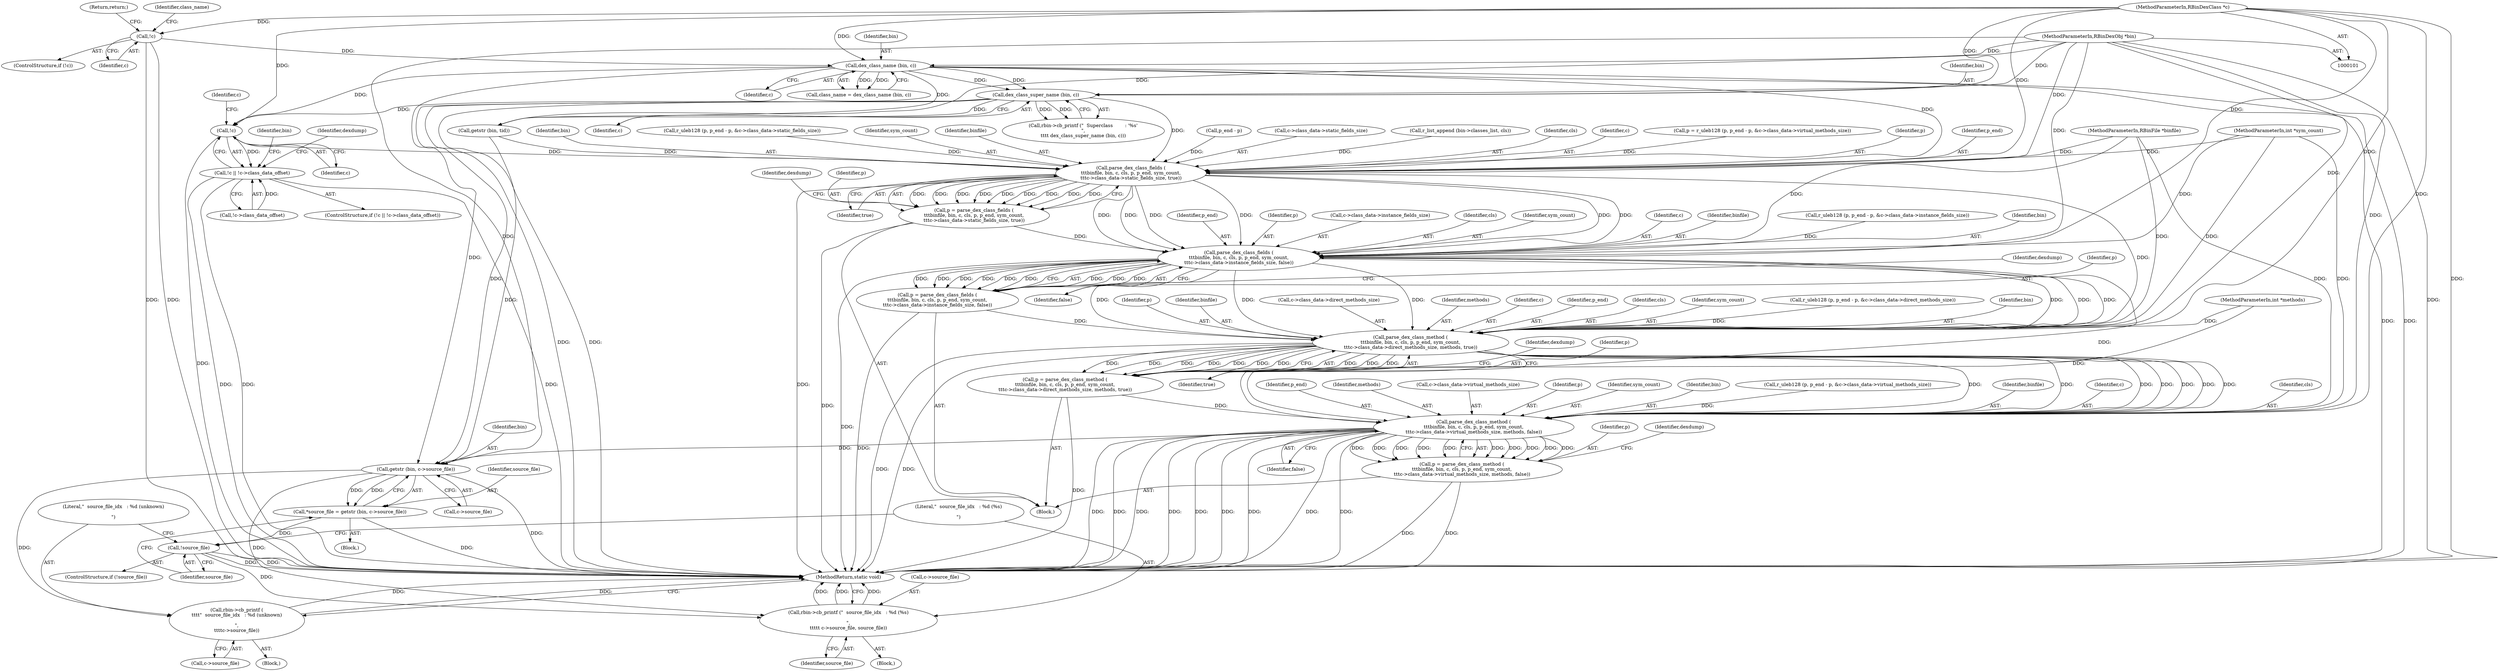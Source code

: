 digraph "0_radare2_1ea23bd6040441a21fbcfba69dce9a01af03f989@pointer" {
"1000355" [label="(Call,!c)"];
"1000233" [label="(Call,dex_class_super_name (bin, c))"];
"1000126" [label="(Call,dex_class_name (bin, c))"];
"1000103" [label="(MethodParameterIn,RBinDexObj *bin)"];
"1000120" [label="(Call,!c)"];
"1000104" [label="(MethodParameterIn,RBinDexClass *c)"];
"1000354" [label="(Call,!c || !c->class_data_offset)"];
"1000490" [label="(Call,parse_dex_class_fields (\n\t\t\tbinfile, bin, c, cls, p, p_end, sym_count,\n\t\t\tc->class_data->static_fields_size, true))"];
"1000488" [label="(Call,p = parse_dex_class_fields (\n\t\t\tbinfile, bin, c, cls, p, p_end, sym_count,\n\t\t\tc->class_data->static_fields_size, true))"];
"1000511" [label="(Call,parse_dex_class_fields (\n\t\t\tbinfile, bin, c, cls, p, p_end, sym_count,\n\t\t\tc->class_data->instance_fields_size, false))"];
"1000509" [label="(Call,p = parse_dex_class_fields (\n\t\t\tbinfile, bin, c, cls, p, p_end, sym_count,\n\t\t\tc->class_data->instance_fields_size, false))"];
"1000532" [label="(Call,parse_dex_class_method (\n\t\t\tbinfile, bin, c, cls, p, p_end, sym_count,\n\t\t\tc->class_data->direct_methods_size, methods, true))"];
"1000530" [label="(Call,p = parse_dex_class_method (\n\t\t\tbinfile, bin, c, cls, p, p_end, sym_count,\n\t\t\tc->class_data->direct_methods_size, methods, true))"];
"1000554" [label="(Call,parse_dex_class_method (\n\t\t\tbinfile, bin, c, cls, p, p_end, sym_count,\n\t\t\tc->class_data->virtual_methods_size, methods, false))"];
"1000552" [label="(Call,p = parse_dex_class_method (\n\t\t\tbinfile, bin, c, cls, p, p_end, sym_count,\n\t\t\tc->class_data->virtual_methods_size, methods, false))"];
"1000575" [label="(Call,getstr (bin, c->source_file))"];
"1000573" [label="(Call,*source_file = getstr (bin, c->source_file))"];
"1000581" [label="(Call,!source_file)"];
"1000591" [label="(Call,rbin->cb_printf (\"  source_file_idx   : %d (%s)\n\n\",\n\t\t\t\t\t c->source_file, source_file))"];
"1000584" [label="(Call,rbin->cb_printf (\n\t\t\t\t\"  source_file_idx   : %d (unknown)\n\n\",\n\t\t\t\tc->source_file))"];
"1000509" [label="(Call,p = parse_dex_class_fields (\n\t\t\tbinfile, bin, c, cls, p, p_end, sym_count,\n\t\t\tc->class_data->instance_fields_size, false))"];
"1000128" [label="(Identifier,c)"];
"1000530" [label="(Call,p = parse_dex_class_method (\n\t\t\tbinfile, bin, c, cls, p, p_end, sym_count,\n\t\t\tc->class_data->direct_methods_size, methods, true))"];
"1000498" [label="(Call,c->class_data->static_fields_size)"];
"1000505" [label="(Identifier,dexdump)"];
"1000210" [label="(Call,r_list_append (bin->classes_list, cls))"];
"1000494" [label="(Identifier,cls)"];
"1000548" [label="(Identifier,dexdump)"];
"1000591" [label="(Call,rbin->cb_printf (\"  source_file_idx   : %d (%s)\n\n\",\n\t\t\t\t\t c->source_file, source_file))"];
"1000124" [label="(Call,class_name = dex_class_name (bin, c))"];
"1000511" [label="(Call,parse_dex_class_fields (\n\t\t\tbinfile, bin, c, cls, p, p_end, sym_count,\n\t\t\tc->class_data->instance_fields_size, false))"];
"1000573" [label="(Call,*source_file = getstr (bin, c->source_file))"];
"1000592" [label="(Literal,\"  source_file_idx   : %d (%s)\n\n\")"];
"1000470" [label="(Call,p = r_uleb128 (p, p_end - p, &c->class_data->virtual_methods_size))"];
"1000514" [label="(Identifier,c)"];
"1000233" [label="(Call,dex_class_super_name (bin, c))"];
"1000537" [label="(Identifier,p)"];
"1000533" [label="(Identifier,binfile)"];
"1000585" [label="(Literal,\"  source_file_idx   : %d (unknown)\n\n\")"];
"1000571" [label="(Block,)"];
"1000510" [label="(Identifier,p)"];
"1000234" [label="(Identifier,bin)"];
"1000356" [label="(Identifier,c)"];
"1000581" [label="(Call,!source_file)"];
"1000123" [label="(Return,return;)"];
"1000568" [label="(Identifier,false)"];
"1000512" [label="(Identifier,binfile)"];
"1000126" [label="(Call,dex_class_name (bin, c))"];
"1000503" [label="(Identifier,true)"];
"1000597" [label="(MethodReturn,static void)"];
"1000495" [label="(Identifier,p)"];
"1000593" [label="(Call,c->source_file)"];
"1000446" [label="(Call,r_uleb128 (p, p_end - p, &c->class_data->instance_fields_size))"];
"1000513" [label="(Identifier,bin)"];
"1000496" [label="(Identifier,p_end)"];
"1000120" [label="(Call,!c)"];
"1000596" [label="(Identifier,source_file)"];
"1000546" [label="(Identifier,true)"];
"1000119" [label="(ControlStructure,if (!c))"];
"1000575" [label="(Call,getstr (bin, c->source_file))"];
"1000492" [label="(Identifier,bin)"];
"1000488" [label="(Call,p = parse_dex_class_fields (\n\t\t\tbinfile, bin, c, cls, p, p_end, sym_count,\n\t\t\tc->class_data->static_fields_size, true))"];
"1000557" [label="(Identifier,c)"];
"1000489" [label="(Identifier,p)"];
"1000433" [label="(Call,r_uleb128 (p, p_end - p, &c->class_data->static_fields_size))"];
"1000102" [label="(MethodParameterIn,RBinFile *binfile)"];
"1000231" [label="(Call,rbin->cb_printf (\"  Superclass        : '%s'\n\",\n\t\t\t\t dex_class_super_name (bin, c)))"];
"1000558" [label="(Identifier,cls)"];
"1000497" [label="(Identifier,sym_count)"];
"1000490" [label="(Call,parse_dex_class_fields (\n\t\t\tbinfile, bin, c, cls, p, p_end, sym_count,\n\t\t\tc->class_data->static_fields_size, true))"];
"1000586" [label="(Call,c->source_file)"];
"1000491" [label="(Identifier,binfile)"];
"1000540" [label="(Call,c->class_data->direct_methods_size)"];
"1000531" [label="(Identifier,p)"];
"1000517" [label="(Identifier,p_end)"];
"1000545" [label="(Identifier,methods)"];
"1000553" [label="(Identifier,p)"];
"1000104" [label="(MethodParameterIn,RBinDexClass *c)"];
"1000535" [label="(Identifier,c)"];
"1000574" [label="(Identifier,source_file)"];
"1000359" [label="(Identifier,c)"];
"1000474" [label="(Call,p_end - p)"];
"1000538" [label="(Identifier,p_end)"];
"1000536" [label="(Identifier,cls)"];
"1000354" [label="(Call,!c || !c->class_data_offset)"];
"1000554" [label="(Call,parse_dex_class_method (\n\t\t\tbinfile, bin, c, cls, p, p_end, sym_count,\n\t\t\tc->class_data->virtual_methods_size, methods, false))"];
"1000107" [label="(MethodParameterIn,int *sym_count)"];
"1000539" [label="(Identifier,sym_count)"];
"1000560" [label="(Identifier,p_end)"];
"1000127" [label="(Identifier,bin)"];
"1000567" [label="(Identifier,methods)"];
"1000532" [label="(Call,parse_dex_class_method (\n\t\t\tbinfile, bin, c, cls, p, p_end, sym_count,\n\t\t\tc->class_data->direct_methods_size, methods, true))"];
"1000103" [label="(MethodParameterIn,RBinDexObj *bin)"];
"1000106" [label="(MethodParameterIn,int *methods)"];
"1000368" [label="(Block,)"];
"1000516" [label="(Identifier,p)"];
"1000524" [label="(Identifier,false)"];
"1000121" [label="(Identifier,c)"];
"1000519" [label="(Call,c->class_data->instance_fields_size)"];
"1000515" [label="(Identifier,cls)"];
"1000582" [label="(Identifier,source_file)"];
"1000562" [label="(Call,c->class_data->virtual_methods_size)"];
"1000559" [label="(Identifier,p)"];
"1000355" [label="(Call,!c)"];
"1000374" [label="(Identifier,bin)"];
"1000526" [label="(Identifier,dexdump)"];
"1000570" [label="(Identifier,dexdump)"];
"1000552" [label="(Call,p = parse_dex_class_method (\n\t\t\tbinfile, bin, c, cls, p, p_end, sym_count,\n\t\t\tc->class_data->virtual_methods_size, methods, false))"];
"1000577" [label="(Call,c->source_file)"];
"1000576" [label="(Identifier,bin)"];
"1000584" [label="(Call,rbin->cb_printf (\n\t\t\t\t\"  source_file_idx   : %d (unknown)\n\n\",\n\t\t\t\tc->source_file))"];
"1000518" [label="(Identifier,sym_count)"];
"1000353" [label="(ControlStructure,if (!c || !c->class_data_offset))"];
"1000561" [label="(Identifier,sym_count)"];
"1000556" [label="(Identifier,bin)"];
"1000472" [label="(Call,r_uleb128 (p, p_end - p, &c->class_data->virtual_methods_size))"];
"1000125" [label="(Identifier,class_name)"];
"1000235" [label="(Identifier,c)"];
"1000580" [label="(ControlStructure,if (!source_file))"];
"1000350" [label="(Call,getstr (bin, tid))"];
"1000493" [label="(Identifier,c)"];
"1000357" [label="(Call,!c->class_data_offset)"];
"1000459" [label="(Call,r_uleb128 (p, p_end - p, &c->class_data->direct_methods_size))"];
"1000363" [label="(Identifier,dexdump)"];
"1000534" [label="(Identifier,bin)"];
"1000583" [label="(Block,)"];
"1000590" [label="(Block,)"];
"1000555" [label="(Identifier,binfile)"];
"1000355" -> "1000354"  [label="AST: "];
"1000355" -> "1000356"  [label="CFG: "];
"1000356" -> "1000355"  [label="AST: "];
"1000359" -> "1000355"  [label="CFG: "];
"1000354" -> "1000355"  [label="CFG: "];
"1000355" -> "1000597"  [label="DDG: "];
"1000355" -> "1000354"  [label="DDG: "];
"1000233" -> "1000355"  [label="DDG: "];
"1000126" -> "1000355"  [label="DDG: "];
"1000104" -> "1000355"  [label="DDG: "];
"1000355" -> "1000490"  [label="DDG: "];
"1000233" -> "1000231"  [label="AST: "];
"1000233" -> "1000235"  [label="CFG: "];
"1000234" -> "1000233"  [label="AST: "];
"1000235" -> "1000233"  [label="AST: "];
"1000231" -> "1000233"  [label="CFG: "];
"1000233" -> "1000597"  [label="DDG: "];
"1000233" -> "1000597"  [label="DDG: "];
"1000233" -> "1000231"  [label="DDG: "];
"1000233" -> "1000231"  [label="DDG: "];
"1000126" -> "1000233"  [label="DDG: "];
"1000126" -> "1000233"  [label="DDG: "];
"1000103" -> "1000233"  [label="DDG: "];
"1000104" -> "1000233"  [label="DDG: "];
"1000233" -> "1000350"  [label="DDG: "];
"1000233" -> "1000490"  [label="DDG: "];
"1000233" -> "1000575"  [label="DDG: "];
"1000126" -> "1000124"  [label="AST: "];
"1000126" -> "1000128"  [label="CFG: "];
"1000127" -> "1000126"  [label="AST: "];
"1000128" -> "1000126"  [label="AST: "];
"1000124" -> "1000126"  [label="CFG: "];
"1000126" -> "1000597"  [label="DDG: "];
"1000126" -> "1000597"  [label="DDG: "];
"1000126" -> "1000124"  [label="DDG: "];
"1000126" -> "1000124"  [label="DDG: "];
"1000103" -> "1000126"  [label="DDG: "];
"1000120" -> "1000126"  [label="DDG: "];
"1000104" -> "1000126"  [label="DDG: "];
"1000126" -> "1000350"  [label="DDG: "];
"1000126" -> "1000490"  [label="DDG: "];
"1000126" -> "1000575"  [label="DDG: "];
"1000103" -> "1000101"  [label="AST: "];
"1000103" -> "1000597"  [label="DDG: "];
"1000103" -> "1000350"  [label="DDG: "];
"1000103" -> "1000490"  [label="DDG: "];
"1000103" -> "1000511"  [label="DDG: "];
"1000103" -> "1000532"  [label="DDG: "];
"1000103" -> "1000554"  [label="DDG: "];
"1000103" -> "1000575"  [label="DDG: "];
"1000120" -> "1000119"  [label="AST: "];
"1000120" -> "1000121"  [label="CFG: "];
"1000121" -> "1000120"  [label="AST: "];
"1000123" -> "1000120"  [label="CFG: "];
"1000125" -> "1000120"  [label="CFG: "];
"1000120" -> "1000597"  [label="DDG: "];
"1000120" -> "1000597"  [label="DDG: "];
"1000104" -> "1000120"  [label="DDG: "];
"1000104" -> "1000101"  [label="AST: "];
"1000104" -> "1000597"  [label="DDG: "];
"1000104" -> "1000490"  [label="DDG: "];
"1000104" -> "1000511"  [label="DDG: "];
"1000104" -> "1000532"  [label="DDG: "];
"1000104" -> "1000554"  [label="DDG: "];
"1000354" -> "1000353"  [label="AST: "];
"1000354" -> "1000357"  [label="CFG: "];
"1000357" -> "1000354"  [label="AST: "];
"1000363" -> "1000354"  [label="CFG: "];
"1000374" -> "1000354"  [label="CFG: "];
"1000354" -> "1000597"  [label="DDG: "];
"1000354" -> "1000597"  [label="DDG: "];
"1000354" -> "1000597"  [label="DDG: "];
"1000357" -> "1000354"  [label="DDG: "];
"1000490" -> "1000488"  [label="AST: "];
"1000490" -> "1000503"  [label="CFG: "];
"1000491" -> "1000490"  [label="AST: "];
"1000492" -> "1000490"  [label="AST: "];
"1000493" -> "1000490"  [label="AST: "];
"1000494" -> "1000490"  [label="AST: "];
"1000495" -> "1000490"  [label="AST: "];
"1000496" -> "1000490"  [label="AST: "];
"1000497" -> "1000490"  [label="AST: "];
"1000498" -> "1000490"  [label="AST: "];
"1000503" -> "1000490"  [label="AST: "];
"1000488" -> "1000490"  [label="CFG: "];
"1000490" -> "1000597"  [label="DDG: "];
"1000490" -> "1000488"  [label="DDG: "];
"1000490" -> "1000488"  [label="DDG: "];
"1000490" -> "1000488"  [label="DDG: "];
"1000490" -> "1000488"  [label="DDG: "];
"1000490" -> "1000488"  [label="DDG: "];
"1000490" -> "1000488"  [label="DDG: "];
"1000490" -> "1000488"  [label="DDG: "];
"1000490" -> "1000488"  [label="DDG: "];
"1000490" -> "1000488"  [label="DDG: "];
"1000102" -> "1000490"  [label="DDG: "];
"1000350" -> "1000490"  [label="DDG: "];
"1000210" -> "1000490"  [label="DDG: "];
"1000470" -> "1000490"  [label="DDG: "];
"1000474" -> "1000490"  [label="DDG: "];
"1000107" -> "1000490"  [label="DDG: "];
"1000433" -> "1000490"  [label="DDG: "];
"1000490" -> "1000511"  [label="DDG: "];
"1000490" -> "1000511"  [label="DDG: "];
"1000490" -> "1000511"  [label="DDG: "];
"1000490" -> "1000511"  [label="DDG: "];
"1000490" -> "1000511"  [label="DDG: "];
"1000490" -> "1000511"  [label="DDG: "];
"1000490" -> "1000532"  [label="DDG: "];
"1000488" -> "1000368"  [label="AST: "];
"1000489" -> "1000488"  [label="AST: "];
"1000505" -> "1000488"  [label="CFG: "];
"1000488" -> "1000597"  [label="DDG: "];
"1000488" -> "1000511"  [label="DDG: "];
"1000511" -> "1000509"  [label="AST: "];
"1000511" -> "1000524"  [label="CFG: "];
"1000512" -> "1000511"  [label="AST: "];
"1000513" -> "1000511"  [label="AST: "];
"1000514" -> "1000511"  [label="AST: "];
"1000515" -> "1000511"  [label="AST: "];
"1000516" -> "1000511"  [label="AST: "];
"1000517" -> "1000511"  [label="AST: "];
"1000518" -> "1000511"  [label="AST: "];
"1000519" -> "1000511"  [label="AST: "];
"1000524" -> "1000511"  [label="AST: "];
"1000509" -> "1000511"  [label="CFG: "];
"1000511" -> "1000597"  [label="DDG: "];
"1000511" -> "1000509"  [label="DDG: "];
"1000511" -> "1000509"  [label="DDG: "];
"1000511" -> "1000509"  [label="DDG: "];
"1000511" -> "1000509"  [label="DDG: "];
"1000511" -> "1000509"  [label="DDG: "];
"1000511" -> "1000509"  [label="DDG: "];
"1000511" -> "1000509"  [label="DDG: "];
"1000511" -> "1000509"  [label="DDG: "];
"1000511" -> "1000509"  [label="DDG: "];
"1000102" -> "1000511"  [label="DDG: "];
"1000107" -> "1000511"  [label="DDG: "];
"1000446" -> "1000511"  [label="DDG: "];
"1000511" -> "1000532"  [label="DDG: "];
"1000511" -> "1000532"  [label="DDG: "];
"1000511" -> "1000532"  [label="DDG: "];
"1000511" -> "1000532"  [label="DDG: "];
"1000511" -> "1000532"  [label="DDG: "];
"1000511" -> "1000532"  [label="DDG: "];
"1000511" -> "1000554"  [label="DDG: "];
"1000509" -> "1000368"  [label="AST: "];
"1000510" -> "1000509"  [label="AST: "];
"1000526" -> "1000509"  [label="CFG: "];
"1000509" -> "1000597"  [label="DDG: "];
"1000509" -> "1000532"  [label="DDG: "];
"1000532" -> "1000530"  [label="AST: "];
"1000532" -> "1000546"  [label="CFG: "];
"1000533" -> "1000532"  [label="AST: "];
"1000534" -> "1000532"  [label="AST: "];
"1000535" -> "1000532"  [label="AST: "];
"1000536" -> "1000532"  [label="AST: "];
"1000537" -> "1000532"  [label="AST: "];
"1000538" -> "1000532"  [label="AST: "];
"1000539" -> "1000532"  [label="AST: "];
"1000540" -> "1000532"  [label="AST: "];
"1000545" -> "1000532"  [label="AST: "];
"1000546" -> "1000532"  [label="AST: "];
"1000530" -> "1000532"  [label="CFG: "];
"1000532" -> "1000597"  [label="DDG: "];
"1000532" -> "1000597"  [label="DDG: "];
"1000532" -> "1000530"  [label="DDG: "];
"1000532" -> "1000530"  [label="DDG: "];
"1000532" -> "1000530"  [label="DDG: "];
"1000532" -> "1000530"  [label="DDG: "];
"1000532" -> "1000530"  [label="DDG: "];
"1000532" -> "1000530"  [label="DDG: "];
"1000532" -> "1000530"  [label="DDG: "];
"1000532" -> "1000530"  [label="DDG: "];
"1000532" -> "1000530"  [label="DDG: "];
"1000532" -> "1000530"  [label="DDG: "];
"1000102" -> "1000532"  [label="DDG: "];
"1000107" -> "1000532"  [label="DDG: "];
"1000459" -> "1000532"  [label="DDG: "];
"1000106" -> "1000532"  [label="DDG: "];
"1000532" -> "1000554"  [label="DDG: "];
"1000532" -> "1000554"  [label="DDG: "];
"1000532" -> "1000554"  [label="DDG: "];
"1000532" -> "1000554"  [label="DDG: "];
"1000532" -> "1000554"  [label="DDG: "];
"1000532" -> "1000554"  [label="DDG: "];
"1000532" -> "1000554"  [label="DDG: "];
"1000530" -> "1000368"  [label="AST: "];
"1000531" -> "1000530"  [label="AST: "];
"1000548" -> "1000530"  [label="CFG: "];
"1000530" -> "1000597"  [label="DDG: "];
"1000530" -> "1000554"  [label="DDG: "];
"1000554" -> "1000552"  [label="AST: "];
"1000554" -> "1000568"  [label="CFG: "];
"1000555" -> "1000554"  [label="AST: "];
"1000556" -> "1000554"  [label="AST: "];
"1000557" -> "1000554"  [label="AST: "];
"1000558" -> "1000554"  [label="AST: "];
"1000559" -> "1000554"  [label="AST: "];
"1000560" -> "1000554"  [label="AST: "];
"1000561" -> "1000554"  [label="AST: "];
"1000562" -> "1000554"  [label="AST: "];
"1000567" -> "1000554"  [label="AST: "];
"1000568" -> "1000554"  [label="AST: "];
"1000552" -> "1000554"  [label="CFG: "];
"1000554" -> "1000597"  [label="DDG: "];
"1000554" -> "1000597"  [label="DDG: "];
"1000554" -> "1000597"  [label="DDG: "];
"1000554" -> "1000597"  [label="DDG: "];
"1000554" -> "1000597"  [label="DDG: "];
"1000554" -> "1000597"  [label="DDG: "];
"1000554" -> "1000597"  [label="DDG: "];
"1000554" -> "1000597"  [label="DDG: "];
"1000554" -> "1000597"  [label="DDG: "];
"1000554" -> "1000552"  [label="DDG: "];
"1000554" -> "1000552"  [label="DDG: "];
"1000554" -> "1000552"  [label="DDG: "];
"1000554" -> "1000552"  [label="DDG: "];
"1000554" -> "1000552"  [label="DDG: "];
"1000554" -> "1000552"  [label="DDG: "];
"1000554" -> "1000552"  [label="DDG: "];
"1000554" -> "1000552"  [label="DDG: "];
"1000554" -> "1000552"  [label="DDG: "];
"1000554" -> "1000552"  [label="DDG: "];
"1000102" -> "1000554"  [label="DDG: "];
"1000107" -> "1000554"  [label="DDG: "];
"1000472" -> "1000554"  [label="DDG: "];
"1000106" -> "1000554"  [label="DDG: "];
"1000554" -> "1000575"  [label="DDG: "];
"1000552" -> "1000368"  [label="AST: "];
"1000553" -> "1000552"  [label="AST: "];
"1000570" -> "1000552"  [label="CFG: "];
"1000552" -> "1000597"  [label="DDG: "];
"1000552" -> "1000597"  [label="DDG: "];
"1000575" -> "1000573"  [label="AST: "];
"1000575" -> "1000577"  [label="CFG: "];
"1000576" -> "1000575"  [label="AST: "];
"1000577" -> "1000575"  [label="AST: "];
"1000573" -> "1000575"  [label="CFG: "];
"1000575" -> "1000597"  [label="DDG: "];
"1000575" -> "1000573"  [label="DDG: "];
"1000575" -> "1000573"  [label="DDG: "];
"1000350" -> "1000575"  [label="DDG: "];
"1000575" -> "1000584"  [label="DDG: "];
"1000575" -> "1000591"  [label="DDG: "];
"1000573" -> "1000571"  [label="AST: "];
"1000574" -> "1000573"  [label="AST: "];
"1000582" -> "1000573"  [label="CFG: "];
"1000573" -> "1000597"  [label="DDG: "];
"1000573" -> "1000581"  [label="DDG: "];
"1000581" -> "1000580"  [label="AST: "];
"1000581" -> "1000582"  [label="CFG: "];
"1000582" -> "1000581"  [label="AST: "];
"1000585" -> "1000581"  [label="CFG: "];
"1000592" -> "1000581"  [label="CFG: "];
"1000581" -> "1000597"  [label="DDG: "];
"1000581" -> "1000597"  [label="DDG: "];
"1000581" -> "1000591"  [label="DDG: "];
"1000591" -> "1000590"  [label="AST: "];
"1000591" -> "1000596"  [label="CFG: "];
"1000592" -> "1000591"  [label="AST: "];
"1000593" -> "1000591"  [label="AST: "];
"1000596" -> "1000591"  [label="AST: "];
"1000597" -> "1000591"  [label="CFG: "];
"1000591" -> "1000597"  [label="DDG: "];
"1000591" -> "1000597"  [label="DDG: "];
"1000591" -> "1000597"  [label="DDG: "];
"1000584" -> "1000583"  [label="AST: "];
"1000584" -> "1000586"  [label="CFG: "];
"1000585" -> "1000584"  [label="AST: "];
"1000586" -> "1000584"  [label="AST: "];
"1000597" -> "1000584"  [label="CFG: "];
"1000584" -> "1000597"  [label="DDG: "];
"1000584" -> "1000597"  [label="DDG: "];
}
